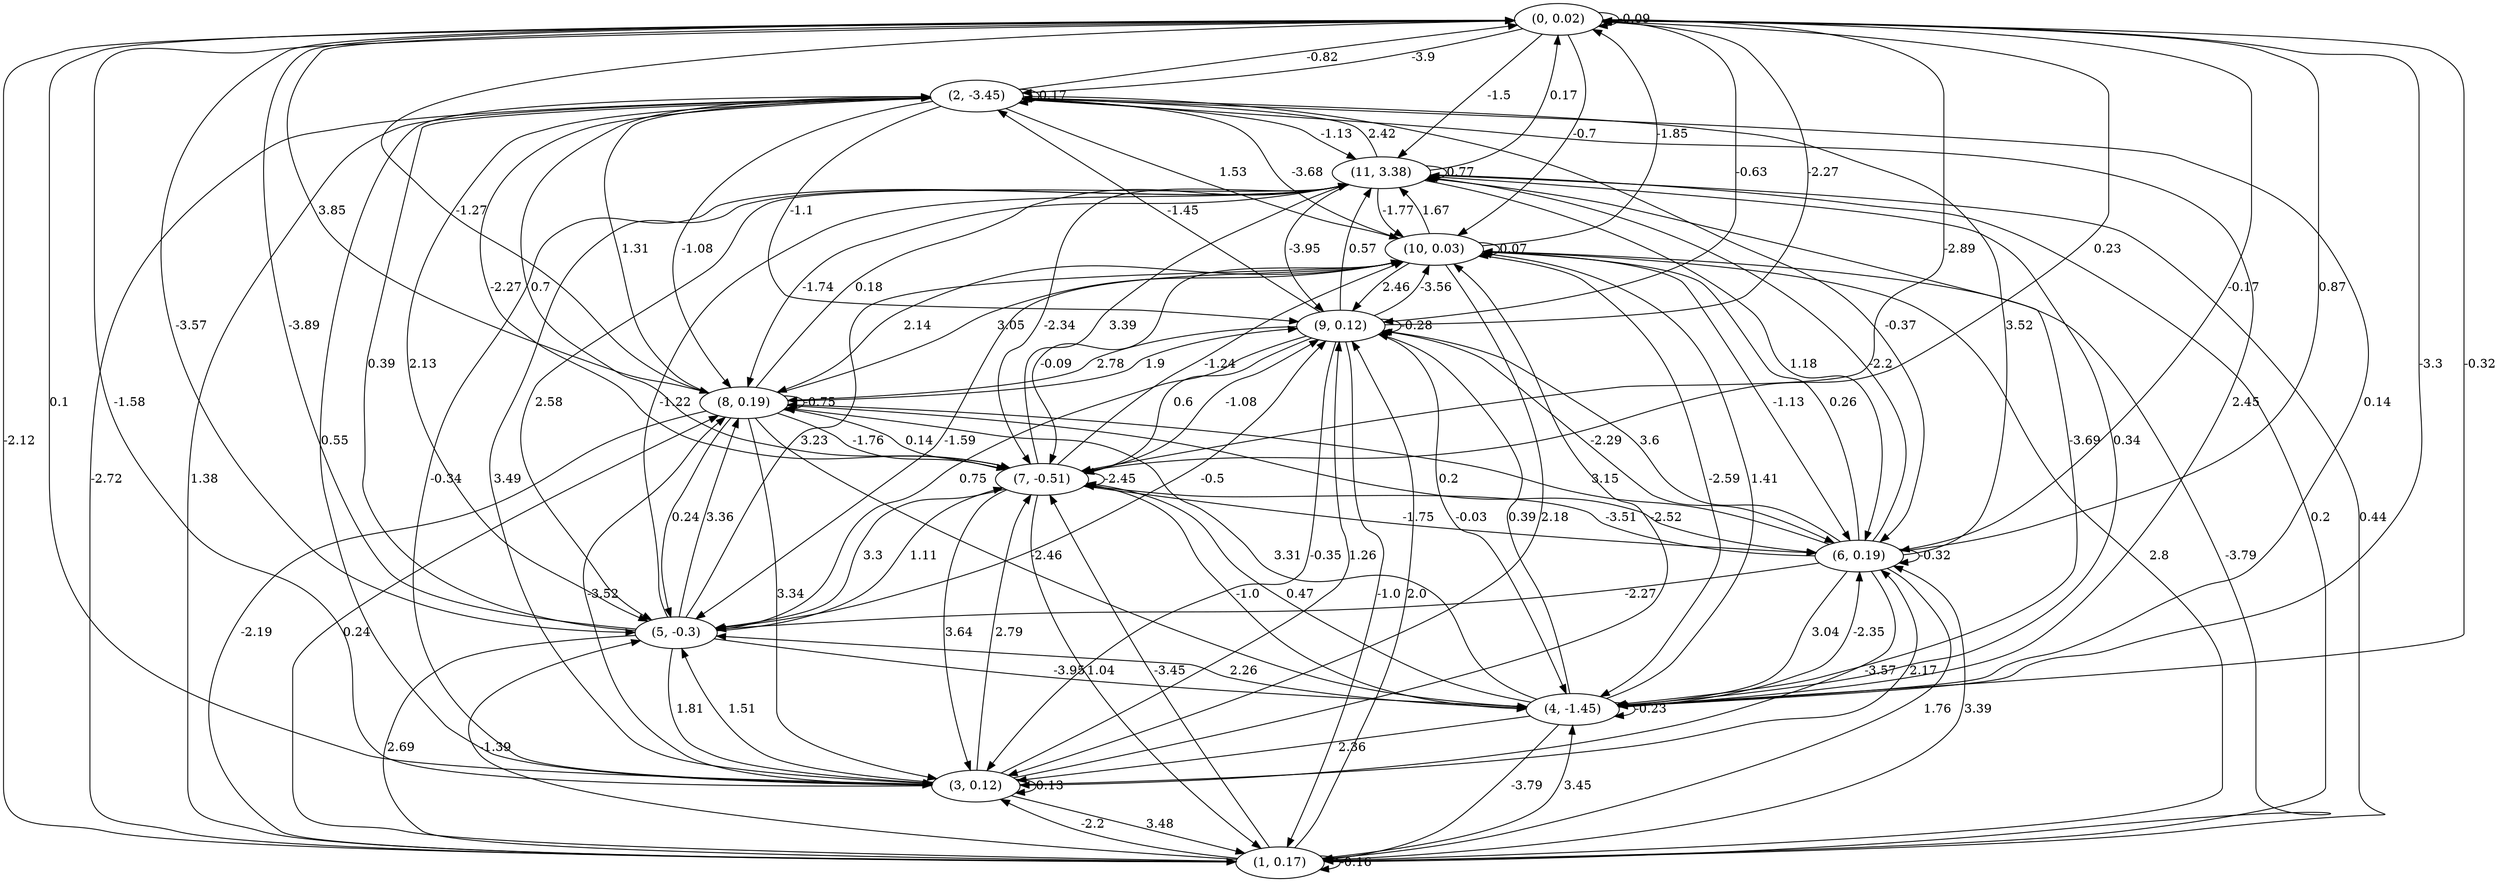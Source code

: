 digraph {
    0 [ label = "(0, 0.02)" ]
    1 [ label = "(1, 0.17)" ]
    2 [ label = "(2, -3.45)" ]
    3 [ label = "(3, 0.12)" ]
    4 [ label = "(4, -1.45)" ]
    5 [ label = "(5, -0.3)" ]
    6 [ label = "(6, 0.19)" ]
    7 [ label = "(7, -0.51)" ]
    8 [ label = "(8, 0.19)" ]
    9 [ label = "(9, 0.12)" ]
    10 [ label = "(10, 0.03)" ]
    11 [ label = "(11, 3.38)" ]
    0 -> 0 [ label = "-0.09" ]
    1 -> 1 [ label = "-0.16" ]
    2 -> 2 [ label = "0.17" ]
    3 -> 3 [ label = "0.13" ]
    4 -> 4 [ label = "-0.23" ]
    6 -> 6 [ label = "-0.32" ]
    7 -> 7 [ label = "-2.45" ]
    8 -> 8 [ label = "-0.75" ]
    9 -> 9 [ label = "-0.28" ]
    10 -> 10 [ label = "0.07" ]
    11 -> 11 [ label = "0.77" ]
    1 -> 0 [ label = "-2.12" ]
    2 -> 0 [ label = "-0.82" ]
    3 -> 0 [ label = "-1.58" ]
    4 -> 0 [ label = "-0.32" ]
    5 -> 0 [ label = "-3.89" ]
    6 -> 0 [ label = "0.87" ]
    7 -> 0 [ label = "0.23" ]
    8 -> 0 [ label = "3.85" ]
    9 -> 0 [ label = "-2.27" ]
    10 -> 0 [ label = "-1.85" ]
    11 -> 0 [ label = "0.17" ]
    2 -> 1 [ label = "-2.72" ]
    3 -> 1 [ label = "3.48" ]
    4 -> 1 [ label = "-3.79" ]
    5 -> 1 [ label = "2.69" ]
    6 -> 1 [ label = "1.76" ]
    7 -> 1 [ label = "1.04" ]
    8 -> 1 [ label = "-2.19" ]
    9 -> 1 [ label = "-1.0" ]
    10 -> 1 [ label = "2.8" ]
    11 -> 1 [ label = "0.2" ]
    0 -> 2 [ label = "-3.9" ]
    1 -> 2 [ label = "1.38" ]
    4 -> 2 [ label = "0.14" ]
    5 -> 2 [ label = "0.39" ]
    6 -> 2 [ label = "3.52" ]
    7 -> 2 [ label = "0.7" ]
    8 -> 2 [ label = "1.31" ]
    9 -> 2 [ label = "-1.45" ]
    10 -> 2 [ label = "-3.68" ]
    11 -> 2 [ label = "2.42" ]
    0 -> 3 [ label = "0.1" ]
    1 -> 3 [ label = "-2.2" ]
    2 -> 3 [ label = "0.55" ]
    4 -> 3 [ label = "2.36" ]
    5 -> 3 [ label = "1.81" ]
    6 -> 3 [ label = "-3.57" ]
    7 -> 3 [ label = "3.64" ]
    8 -> 3 [ label = "3.34" ]
    9 -> 3 [ label = "-0.35" ]
    10 -> 3 [ label = "2.18" ]
    11 -> 3 [ label = "-0.34" ]
    0 -> 4 [ label = "-3.3" ]
    1 -> 4 [ label = "3.45" ]
    2 -> 4 [ label = "2.45" ]
    5 -> 4 [ label = "-3.95" ]
    6 -> 4 [ label = "3.04" ]
    7 -> 4 [ label = "-1.0" ]
    8 -> 4 [ label = "-2.46" ]
    9 -> 4 [ label = "-0.03" ]
    10 -> 4 [ label = "-2.59" ]
    11 -> 4 [ label = "-3.69" ]
    0 -> 5 [ label = "-3.57" ]
    1 -> 5 [ label = "-1.39" ]
    2 -> 5 [ label = "2.13" ]
    3 -> 5 [ label = "1.51" ]
    4 -> 5 [ label = "2.26" ]
    6 -> 5 [ label = "-2.27" ]
    7 -> 5 [ label = "3.3" ]
    8 -> 5 [ label = "0.24" ]
    9 -> 5 [ label = "0.75" ]
    10 -> 5 [ label = "-1.59" ]
    11 -> 5 [ label = "2.58" ]
    0 -> 6 [ label = "-0.17" ]
    1 -> 6 [ label = "3.39" ]
    2 -> 6 [ label = "-0.37" ]
    3 -> 6 [ label = "2.17" ]
    4 -> 6 [ label = "-2.35" ]
    7 -> 6 [ label = "-1.75" ]
    8 -> 6 [ label = "0.2" ]
    9 -> 6 [ label = "-2.29" ]
    10 -> 6 [ label = "-1.13" ]
    11 -> 6 [ label = "1.18" ]
    0 -> 7 [ label = "-2.89" ]
    1 -> 7 [ label = "-3.45" ]
    2 -> 7 [ label = "-2.27" ]
    3 -> 7 [ label = "2.79" ]
    4 -> 7 [ label = "0.47" ]
    5 -> 7 [ label = "1.11" ]
    6 -> 7 [ label = "-3.51" ]
    8 -> 7 [ label = "-1.76" ]
    9 -> 7 [ label = "0.6" ]
    10 -> 7 [ label = "-0.09" ]
    11 -> 7 [ label = "-2.34" ]
    0 -> 8 [ label = "-1.27" ]
    1 -> 8 [ label = "0.24" ]
    2 -> 8 [ label = "-1.08" ]
    3 -> 8 [ label = "-3.52" ]
    4 -> 8 [ label = "3.31" ]
    5 -> 8 [ label = "3.36" ]
    6 -> 8 [ label = "3.15" ]
    7 -> 8 [ label = "0.14" ]
    9 -> 8 [ label = "2.78" ]
    10 -> 8 [ label = "2.14" ]
    11 -> 8 [ label = "-1.74" ]
    0 -> 9 [ label = "-0.63" ]
    1 -> 9 [ label = "2.0" ]
    2 -> 9 [ label = "-1.1" ]
    3 -> 9 [ label = "1.26" ]
    4 -> 9 [ label = "0.39" ]
    5 -> 9 [ label = "-0.5" ]
    6 -> 9 [ label = "3.6" ]
    7 -> 9 [ label = "-1.08" ]
    8 -> 9 [ label = "1.9" ]
    10 -> 9 [ label = "2.46" ]
    11 -> 9 [ label = "-3.95" ]
    0 -> 10 [ label = "-0.7" ]
    1 -> 10 [ label = "-3.79" ]
    2 -> 10 [ label = "1.53" ]
    3 -> 10 [ label = "-2.52" ]
    4 -> 10 [ label = "1.41" ]
    5 -> 10 [ label = "3.23" ]
    6 -> 10 [ label = "0.26" ]
    7 -> 10 [ label = "-1.24" ]
    8 -> 10 [ label = "3.05" ]
    9 -> 10 [ label = "-3.56" ]
    11 -> 10 [ label = "-1.77" ]
    0 -> 11 [ label = "-1.5" ]
    1 -> 11 [ label = "0.44" ]
    2 -> 11 [ label = "-1.13" ]
    3 -> 11 [ label = "3.49" ]
    4 -> 11 [ label = "0.34" ]
    5 -> 11 [ label = "-1.22" ]
    6 -> 11 [ label = "-2.2" ]
    7 -> 11 [ label = "3.39" ]
    8 -> 11 [ label = "0.18" ]
    9 -> 11 [ label = "0.57" ]
    10 -> 11 [ label = "1.67" ]
}

